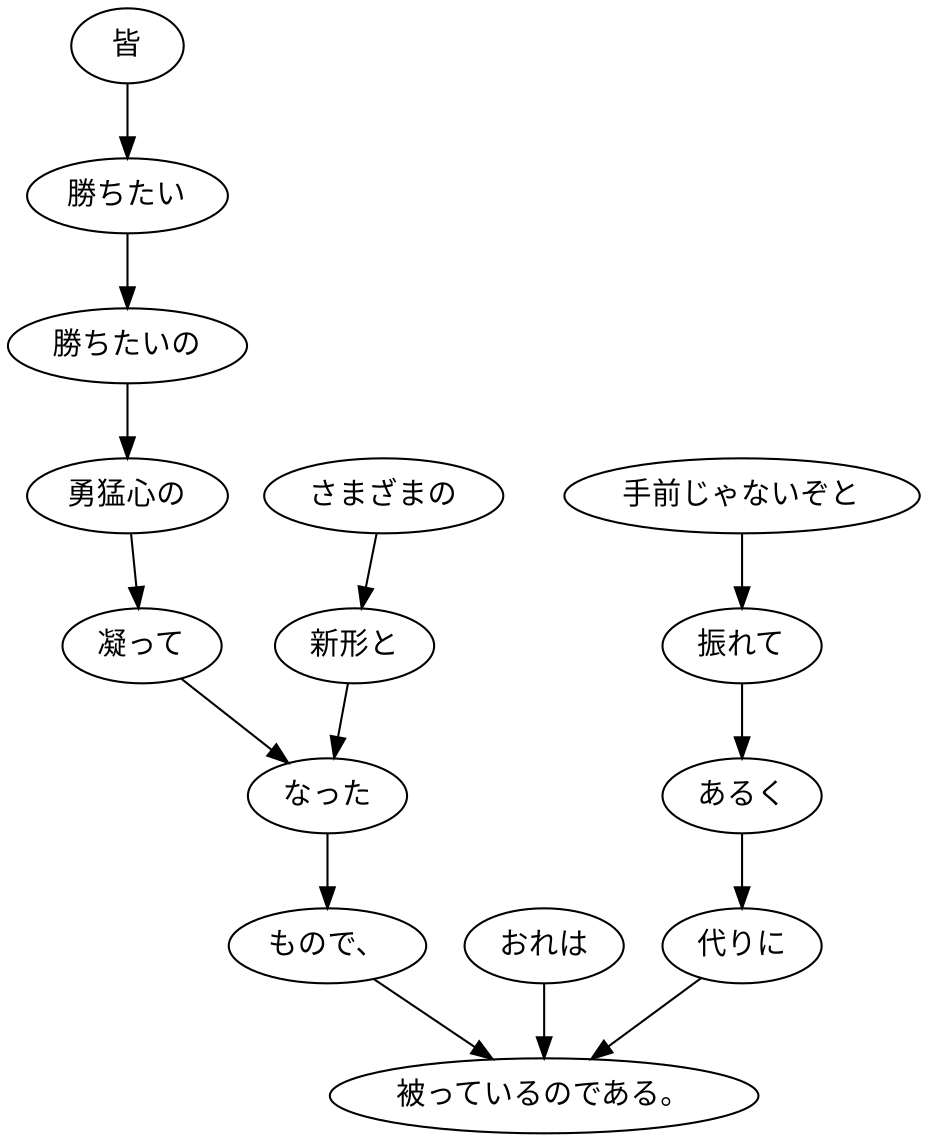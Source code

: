 digraph graph4325 {
	node0 [label="皆"];
	node1 [label="勝ちたい"];
	node2 [label="勝ちたいの"];
	node3 [label="勇猛心の"];
	node4 [label="凝って"];
	node5 [label="さまざまの"];
	node6 [label="新形と"];
	node7 [label="なった"];
	node8 [label="もので、"];
	node9 [label="おれは"];
	node10 [label="手前じゃないぞと"];
	node11 [label="振れて"];
	node12 [label="あるく"];
	node13 [label="代りに"];
	node14 [label="被っているのである。"];
	node0 -> node1;
	node1 -> node2;
	node2 -> node3;
	node3 -> node4;
	node4 -> node7;
	node5 -> node6;
	node6 -> node7;
	node7 -> node8;
	node8 -> node14;
	node9 -> node14;
	node10 -> node11;
	node11 -> node12;
	node12 -> node13;
	node13 -> node14;
}
